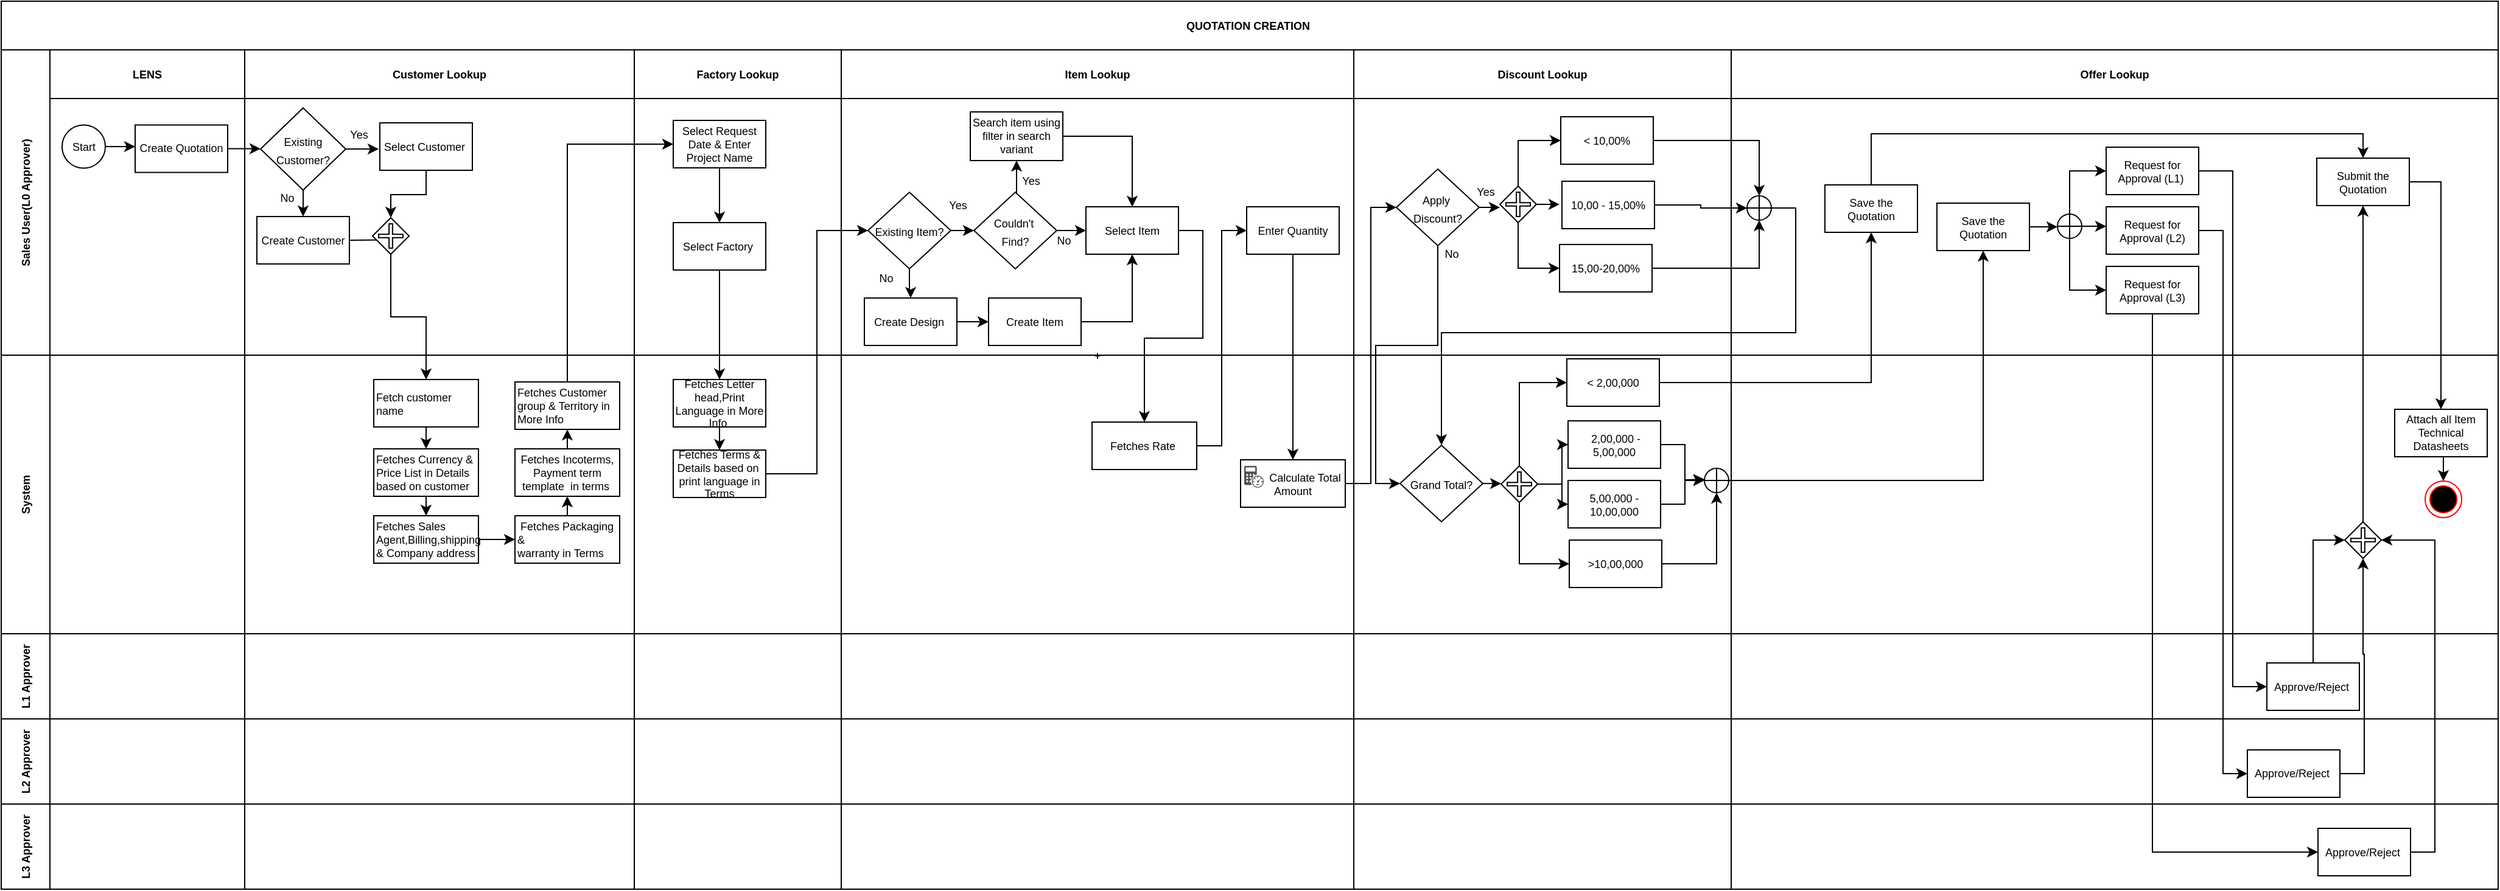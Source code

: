 <mxfile version="28.0.4">
  <diagram name="Page-1" id="TXxOkmzMB-AsiZWHqzil">
    <mxGraphModel dx="981" dy="489" grid="1" gridSize="10" guides="1" tooltips="1" connect="1" arrows="1" fold="1" page="1" pageScale="1" pageWidth="1400" pageHeight="850" math="0" shadow="0">
      <root>
        <mxCell id="0" />
        <mxCell id="1" parent="0" />
        <mxCell id="I9-Bo0b2mwKEJArJB-ll-1" value="QUOTATION CREATION " style="shape=table;childLayout=tableLayout;startSize=40;collapsible=0;recursiveResize=0;expand=0;fontSize=9;fontStyle=1" parent="1" vertex="1">
          <mxGeometry x="119" y="2" width="2051.0" height="730.0" as="geometry" />
        </mxCell>
        <mxCell id="I9-Bo0b2mwKEJArJB-ll-2" value="Sales User(L0 Approver)" style="shape=tableRow;horizontal=0;swimlaneHead=0;swimlaneBody=0;top=0;left=0;strokeColor=inherit;bottom=0;right=0;dropTarget=0;fontStyle=1;fillColor=none;points=[[0,0.5],[1,0.5]];portConstraint=eastwest;startSize=40;collapsible=0;recursiveResize=0;expand=0;fontSize=9;" parent="I9-Bo0b2mwKEJArJB-ll-1" vertex="1">
          <mxGeometry y="40" width="2051.0" height="251" as="geometry" />
        </mxCell>
        <mxCell id="I9-Bo0b2mwKEJArJB-ll-3" value="LENS" style="swimlane;swimlaneHead=0;swimlaneBody=0;fontStyle=1;strokeColor=inherit;connectable=0;fillColor=none;startSize=40;collapsible=0;recursiveResize=0;expand=0;fontSize=9;" parent="I9-Bo0b2mwKEJArJB-ll-2" vertex="1">
          <mxGeometry x="40" width="160" height="251" as="geometry">
            <mxRectangle width="160" height="251" as="alternateBounds" />
          </mxGeometry>
        </mxCell>
        <mxCell id="I9-Bo0b2mwKEJArJB-ll-82" style="edgeStyle=orthogonalEdgeStyle;rounded=0;orthogonalLoop=1;jettySize=auto;html=1;exitX=1;exitY=0.5;exitDx=0;exitDy=0;" parent="I9-Bo0b2mwKEJArJB-ll-3" source="I9-Bo0b2mwKEJArJB-ll-34" edge="1">
          <mxGeometry relative="1" as="geometry">
            <mxPoint x="70" y="79.5" as="targetPoint" />
          </mxGeometry>
        </mxCell>
        <mxCell id="I9-Bo0b2mwKEJArJB-ll-34" value="&lt;font&gt;Start&lt;/font&gt;" style="ellipse;whiteSpace=wrap;html=1;aspect=fixed;fontSize=9;" parent="I9-Bo0b2mwKEJArJB-ll-3" vertex="1">
          <mxGeometry x="10" y="61.75" width="35.5" height="35.5" as="geometry" />
        </mxCell>
        <mxCell id="I9-Bo0b2mwKEJArJB-ll-36" value="Create Quotation" style="rounded=0;whiteSpace=wrap;html=1;align=center;fontSize=9;" parent="I9-Bo0b2mwKEJArJB-ll-3" vertex="1">
          <mxGeometry x="70" y="61.75" width="76" height="39" as="geometry" />
        </mxCell>
        <mxCell id="I9-Bo0b2mwKEJArJB-ll-4" value="Customer Lookup" style="swimlane;swimlaneHead=0;swimlaneBody=0;fontStyle=1;strokeColor=inherit;connectable=0;fillColor=none;startSize=40;collapsible=0;recursiveResize=0;expand=0;fontSize=9;" parent="I9-Bo0b2mwKEJArJB-ll-2" vertex="1">
          <mxGeometry x="200" width="320" height="251" as="geometry">
            <mxRectangle width="320" height="251" as="alternateBounds" />
          </mxGeometry>
        </mxCell>
        <mxCell id="I9-Bo0b2mwKEJArJB-ll-195" style="edgeStyle=orthogonalEdgeStyle;rounded=0;orthogonalLoop=1;jettySize=auto;html=1;exitX=1;exitY=0.5;exitDx=0;exitDy=0;" parent="I9-Bo0b2mwKEJArJB-ll-4" source="I9-Bo0b2mwKEJArJB-ll-5" edge="1">
          <mxGeometry relative="1" as="geometry">
            <mxPoint x="130" y="156" as="targetPoint" />
          </mxGeometry>
        </mxCell>
        <mxCell id="I9-Bo0b2mwKEJArJB-ll-5" value="Create Customer" style="rounded=0;whiteSpace=wrap;html=1;align=center;fontSize=9;" parent="I9-Bo0b2mwKEJArJB-ll-4" vertex="1">
          <mxGeometry x="10" y="137" width="76" height="39" as="geometry" />
        </mxCell>
        <mxCell id="I9-Bo0b2mwKEJArJB-ll-9" value="Select Item" style="rounded=0;whiteSpace=wrap;html=1;align=center;fontSize=9;" parent="I9-Bo0b2mwKEJArJB-ll-4" vertex="1">
          <mxGeometry x="691" y="129" width="76" height="39" as="geometry" />
        </mxCell>
        <mxCell id="I9-Bo0b2mwKEJArJB-ll-91" value="Select Customer&amp;nbsp;" style="rounded=0;whiteSpace=wrap;html=1;align=center;fontSize=9;" parent="I9-Bo0b2mwKEJArJB-ll-4" vertex="1">
          <mxGeometry x="111" y="60" width="76" height="39" as="geometry" />
        </mxCell>
        <mxCell id="I9-Bo0b2mwKEJArJB-ll-111" style="edgeStyle=orthogonalEdgeStyle;rounded=0;orthogonalLoop=1;jettySize=auto;html=1;exitX=1;exitY=0.5;exitDx=0;exitDy=0;" parent="I9-Bo0b2mwKEJArJB-ll-4" source="I9-Bo0b2mwKEJArJB-ll-106" edge="1">
          <mxGeometry relative="1" as="geometry">
            <mxPoint x="110" y="81.167" as="targetPoint" />
          </mxGeometry>
        </mxCell>
        <mxCell id="I9-Bo0b2mwKEJArJB-ll-112" style="edgeStyle=orthogonalEdgeStyle;rounded=0;orthogonalLoop=1;jettySize=auto;html=1;exitX=0.5;exitY=1;exitDx=0;exitDy=0;entryX=0.5;entryY=0;entryDx=0;entryDy=0;" parent="I9-Bo0b2mwKEJArJB-ll-4" source="I9-Bo0b2mwKEJArJB-ll-106" target="I9-Bo0b2mwKEJArJB-ll-5" edge="1">
          <mxGeometry relative="1" as="geometry" />
        </mxCell>
        <mxCell id="I9-Bo0b2mwKEJArJB-ll-106" value="&lt;font style=&quot;font-size: 9px;&quot;&gt;Existing Customer?&lt;/font&gt;" style="rhombus;whiteSpace=wrap;html=1;" parent="I9-Bo0b2mwKEJArJB-ll-4" vertex="1">
          <mxGeometry x="13" y="47.75" width="70" height="67.5" as="geometry" />
        </mxCell>
        <mxCell id="I9-Bo0b2mwKEJArJB-ll-113" value="&lt;font style=&quot;font-size: 9px;&quot;&gt;No&lt;/font&gt;" style="text;html=1;align=center;verticalAlign=middle;whiteSpace=wrap;rounded=0;" parent="I9-Bo0b2mwKEJArJB-ll-4" vertex="1">
          <mxGeometry x="20" y="115.25" width="30" height="12.25" as="geometry" />
        </mxCell>
        <mxCell id="I9-Bo0b2mwKEJArJB-ll-114" value="&lt;font style=&quot;font-size: 9px;&quot;&gt;Yes&lt;/font&gt;" style="text;html=1;align=center;verticalAlign=middle;whiteSpace=wrap;rounded=0;" parent="I9-Bo0b2mwKEJArJB-ll-4" vertex="1">
          <mxGeometry x="79" y="63" width="30" height="12.25" as="geometry" />
        </mxCell>
        <mxCell id="I9-Bo0b2mwKEJArJB-ll-123" value="Factory Lookup" style="swimlane;swimlaneHead=0;swimlaneBody=0;fontStyle=1;strokeColor=inherit;connectable=0;fillColor=none;startSize=40;collapsible=0;recursiveResize=0;expand=0;fontSize=9;" parent="I9-Bo0b2mwKEJArJB-ll-2" vertex="1">
          <mxGeometry x="520" width="170" height="251" as="geometry">
            <mxRectangle width="170" height="251" as="alternateBounds" />
          </mxGeometry>
        </mxCell>
        <mxCell id="I9-Bo0b2mwKEJArJB-ll-127" value="Select Factory&amp;nbsp;" style="rounded=0;whiteSpace=wrap;html=1;align=center;fontSize=9;" parent="I9-Bo0b2mwKEJArJB-ll-123" vertex="1">
          <mxGeometry x="32" y="142" width="76" height="39" as="geometry" />
        </mxCell>
        <mxCell id="s_FGLYSxigoL_fkBsZqZ-3" style="edgeStyle=orthogonalEdgeStyle;rounded=0;orthogonalLoop=1;jettySize=auto;html=1;exitX=0.5;exitY=1;exitDx=0;exitDy=0;entryX=0.5;entryY=0;entryDx=0;entryDy=0;" parent="I9-Bo0b2mwKEJArJB-ll-123" source="s_FGLYSxigoL_fkBsZqZ-1" target="I9-Bo0b2mwKEJArJB-ll-127" edge="1">
          <mxGeometry relative="1" as="geometry" />
        </mxCell>
        <mxCell id="s_FGLYSxigoL_fkBsZqZ-1" value="Select Request Date &amp;amp; Enter Project Name" style="rounded=0;whiteSpace=wrap;html=1;align=center;fontSize=9;" parent="I9-Bo0b2mwKEJArJB-ll-123" vertex="1">
          <mxGeometry x="32" y="58" width="76" height="39" as="geometry" />
        </mxCell>
        <mxCell id="I9-Bo0b2mwKEJArJB-ll-10" value="Item Lookup" style="swimlane;swimlaneHead=0;swimlaneBody=0;fontStyle=1;strokeColor=inherit;connectable=0;fillColor=none;startSize=40;collapsible=0;recursiveResize=0;expand=0;fontSize=9;" parent="I9-Bo0b2mwKEJArJB-ll-2" vertex="1">
          <mxGeometry x="690" width="421" height="251" as="geometry">
            <mxRectangle width="421" height="251" as="alternateBounds" />
          </mxGeometry>
        </mxCell>
        <mxCell id="I9-Bo0b2mwKEJArJB-ll-138" value="Search item using filter in search variant" style="rounded=0;whiteSpace=wrap;html=1;align=center;fontSize=9;" parent="I9-Bo0b2mwKEJArJB-ll-10" vertex="1">
          <mxGeometry x="106" y="51" width="76" height="40" as="geometry" />
        </mxCell>
        <mxCell id="I9-Bo0b2mwKEJArJB-ll-153" style="edgeStyle=orthogonalEdgeStyle;rounded=0;orthogonalLoop=1;jettySize=auto;html=1;exitX=1;exitY=0.5;exitDx=0;exitDy=0;entryX=0;entryY=0.5;entryDx=0;entryDy=0;" parent="I9-Bo0b2mwKEJArJB-ll-10" source="I9-Bo0b2mwKEJArJB-ll-139" target="I9-Bo0b2mwKEJArJB-ll-152" edge="1">
          <mxGeometry relative="1" as="geometry" />
        </mxCell>
        <mxCell id="I9-Bo0b2mwKEJArJB-ll-139" value="Create Design&amp;nbsp;" style="rounded=0;whiteSpace=wrap;html=1;align=center;fontSize=9;" parent="I9-Bo0b2mwKEJArJB-ll-10" vertex="1">
          <mxGeometry x="19" y="204" width="76" height="39" as="geometry" />
        </mxCell>
        <mxCell id="I9-Bo0b2mwKEJArJB-ll-160" style="edgeStyle=orthogonalEdgeStyle;rounded=0;orthogonalLoop=1;jettySize=auto;html=1;exitX=0.5;exitY=1;exitDx=0;exitDy=0;" parent="I9-Bo0b2mwKEJArJB-ll-10" source="I9-Bo0b2mwKEJArJB-ll-135" target="I9-Bo0b2mwKEJArJB-ll-139" edge="1">
          <mxGeometry relative="1" as="geometry" />
        </mxCell>
        <mxCell id="I9-Bo0b2mwKEJArJB-ll-162" style="edgeStyle=orthogonalEdgeStyle;rounded=0;orthogonalLoop=1;jettySize=auto;html=1;exitX=1;exitY=0.5;exitDx=0;exitDy=0;entryX=0;entryY=0.5;entryDx=0;entryDy=0;" parent="I9-Bo0b2mwKEJArJB-ll-10" source="I9-Bo0b2mwKEJArJB-ll-135" target="I9-Bo0b2mwKEJArJB-ll-161" edge="1">
          <mxGeometry relative="1" as="geometry" />
        </mxCell>
        <mxCell id="I9-Bo0b2mwKEJArJB-ll-135" value="&lt;font style=&quot;font-size: 9px;&quot;&gt;Existing Item?&lt;/font&gt;" style="rhombus;whiteSpace=wrap;html=1;" parent="I9-Bo0b2mwKEJArJB-ll-10" vertex="1">
          <mxGeometry x="22" y="117" width="68" height="63" as="geometry" />
        </mxCell>
        <mxCell id="I9-Bo0b2mwKEJArJB-ll-137" value="&lt;font style=&quot;font-size: 9px;&quot;&gt;Yes&lt;/font&gt;" style="text;html=1;align=center;verticalAlign=middle;whiteSpace=wrap;rounded=0;" parent="I9-Bo0b2mwKEJArJB-ll-10" vertex="1">
          <mxGeometry x="81" y="121" width="30" height="11.75" as="geometry" />
        </mxCell>
        <mxCell id="I9-Bo0b2mwKEJArJB-ll-136" value="&lt;font style=&quot;font-size: 9px;&quot;&gt;No&lt;/font&gt;" style="text;html=1;align=center;verticalAlign=middle;whiteSpace=wrap;rounded=0;" parent="I9-Bo0b2mwKEJArJB-ll-10" vertex="1">
          <mxGeometry x="22" y="180.5" width="30" height="12.25" as="geometry" />
        </mxCell>
        <mxCell id="I9-Bo0b2mwKEJArJB-ll-152" value="Create Item" style="rounded=0;whiteSpace=wrap;html=1;align=center;fontSize=9;" parent="I9-Bo0b2mwKEJArJB-ll-10" vertex="1">
          <mxGeometry x="121" y="204" width="76" height="39" as="geometry" />
        </mxCell>
        <mxCell id="I9-Bo0b2mwKEJArJB-ll-154" value="Enter Quantity" style="rounded=0;whiteSpace=wrap;html=1;align=center;fontSize=9;" parent="I9-Bo0b2mwKEJArJB-ll-10" vertex="1">
          <mxGeometry x="333" y="129" width="76" height="39" as="geometry" />
        </mxCell>
        <mxCell id="I9-Bo0b2mwKEJArJB-ll-164" style="edgeStyle=orthogonalEdgeStyle;rounded=0;orthogonalLoop=1;jettySize=auto;html=1;exitX=0.5;exitY=0;exitDx=0;exitDy=0;entryX=0.5;entryY=1;entryDx=0;entryDy=0;" parent="I9-Bo0b2mwKEJArJB-ll-10" source="I9-Bo0b2mwKEJArJB-ll-161" target="I9-Bo0b2mwKEJArJB-ll-138" edge="1">
          <mxGeometry relative="1" as="geometry" />
        </mxCell>
        <mxCell id="I9-Bo0b2mwKEJArJB-ll-166" style="edgeStyle=orthogonalEdgeStyle;rounded=0;orthogonalLoop=1;jettySize=auto;html=1;exitX=1;exitY=0.5;exitDx=0;exitDy=0;" parent="I9-Bo0b2mwKEJArJB-ll-10" source="I9-Bo0b2mwKEJArJB-ll-161" edge="1">
          <mxGeometry relative="1" as="geometry">
            <mxPoint x="201" y="148.833" as="targetPoint" />
          </mxGeometry>
        </mxCell>
        <mxCell id="I9-Bo0b2mwKEJArJB-ll-161" value="&lt;div&gt;&lt;font style=&quot;font-size: 9px;&quot;&gt;Couldn&#39;t&amp;nbsp;&lt;/font&gt;&lt;/div&gt;&lt;div&gt;&lt;font style=&quot;font-size: 9px;&quot;&gt;Find?&lt;/font&gt;&lt;/div&gt;" style="rhombus;whiteSpace=wrap;html=1;" parent="I9-Bo0b2mwKEJArJB-ll-10" vertex="1">
          <mxGeometry x="109" y="117" width="68" height="63" as="geometry" />
        </mxCell>
        <mxCell id="I9-Bo0b2mwKEJArJB-ll-165" value="&lt;font style=&quot;font-size: 9px;&quot;&gt;Yes&lt;/font&gt;" style="text;html=1;align=center;verticalAlign=middle;whiteSpace=wrap;rounded=0;" parent="I9-Bo0b2mwKEJArJB-ll-10" vertex="1">
          <mxGeometry x="141" y="101" width="30" height="11.75" as="geometry" />
        </mxCell>
        <mxCell id="I9-Bo0b2mwKEJArJB-ll-167" value="&lt;font style=&quot;font-size: 9px;&quot;&gt;No&lt;/font&gt;" style="text;html=1;align=center;verticalAlign=middle;whiteSpace=wrap;rounded=0;" parent="I9-Bo0b2mwKEJArJB-ll-10" vertex="1">
          <mxGeometry x="168" y="150" width="30" height="12.25" as="geometry" />
        </mxCell>
        <mxCell id="I9-Bo0b2mwKEJArJB-ll-11" value="Discount Lookup" style="swimlane;swimlaneHead=0;swimlaneBody=0;fontStyle=1;strokeColor=inherit;connectable=0;fillColor=none;startSize=40;collapsible=0;recursiveResize=0;expand=0;fontSize=9;" parent="I9-Bo0b2mwKEJArJB-ll-2" vertex="1">
          <mxGeometry x="1111" width="310" height="251" as="geometry">
            <mxRectangle width="310" height="251" as="alternateBounds" />
          </mxGeometry>
        </mxCell>
        <mxCell id="0062zbEWB8ZTDNwPYumu-15" style="edgeStyle=orthogonalEdgeStyle;rounded=0;orthogonalLoop=1;jettySize=auto;html=1;exitX=1;exitY=0.5;exitDx=0;exitDy=0;" parent="I9-Bo0b2mwKEJArJB-ll-11" edge="1">
          <mxGeometry relative="1" as="geometry">
            <mxPoint x="120" y="129.706" as="targetPoint" />
            <mxPoint x="103" y="129.5" as="sourcePoint" />
          </mxGeometry>
        </mxCell>
        <mxCell id="0062zbEWB8ZTDNwPYumu-1" value="&lt;div&gt;&lt;font style=&quot;font-size: 9px;&quot;&gt;Apply&amp;nbsp;&lt;/font&gt;&lt;/div&gt;&lt;div&gt;&lt;font style=&quot;font-size: 9px;&quot;&gt;Discount?&lt;/font&gt;&lt;/div&gt;" style="rhombus;whiteSpace=wrap;html=1;" parent="I9-Bo0b2mwKEJArJB-ll-11" vertex="1">
          <mxGeometry x="35" y="98" width="68" height="63" as="geometry" />
        </mxCell>
        <mxCell id="s_FGLYSxigoL_fkBsZqZ-8" value="&lt;font style=&quot;font-size: 9px;&quot;&gt;No&lt;/font&gt;" style="text;html=1;align=center;verticalAlign=middle;resizable=0;points=[];autosize=1;strokeColor=none;fillColor=none;" parent="I9-Bo0b2mwKEJArJB-ll-11" vertex="1">
          <mxGeometry x="60" y="152" width="40" height="30" as="geometry" />
        </mxCell>
        <mxCell id="I9-Bo0b2mwKEJArJB-ll-12" value="Offer Lookup" style="swimlane;swimlaneHead=0;swimlaneBody=0;fontStyle=1;strokeColor=inherit;connectable=0;fillColor=none;startSize=40;collapsible=0;recursiveResize=0;expand=0;fontSize=9;" parent="I9-Bo0b2mwKEJArJB-ll-2" vertex="1">
          <mxGeometry x="1421" width="630" height="251" as="geometry">
            <mxRectangle width="630" height="251" as="alternateBounds" />
          </mxGeometry>
        </mxCell>
        <mxCell id="I9-Bo0b2mwKEJArJB-ll-53" value="Submit the Quotation" style="rounded=0;whiteSpace=wrap;html=1;align=center;fontSize=9;" parent="I9-Bo0b2mwKEJArJB-ll-12" vertex="1">
          <mxGeometry x="481" y="89" width="76" height="39" as="geometry" />
        </mxCell>
        <mxCell id="96Y8R74PH3aCacMJTz5c-153" value="Request for Approval (L1)&amp;nbsp;" style="rounded=0;whiteSpace=wrap;html=1;align=center;fontSize=9;" parent="I9-Bo0b2mwKEJArJB-ll-12" vertex="1">
          <mxGeometry x="308" y="80" width="76" height="39" as="geometry" />
        </mxCell>
        <mxCell id="96Y8R74PH3aCacMJTz5c-198" value="Request for Approval (L3)" style="rounded=0;whiteSpace=wrap;html=1;align=center;fontSize=9;" parent="I9-Bo0b2mwKEJArJB-ll-12" vertex="1">
          <mxGeometry x="308" y="178" width="76" height="39" as="geometry" />
        </mxCell>
        <mxCell id="96Y8R74PH3aCacMJTz5c-197" value="Request for Approval (L2)" style="rounded=0;whiteSpace=wrap;html=1;align=center;fontSize=9;" parent="I9-Bo0b2mwKEJArJB-ll-12" vertex="1">
          <mxGeometry x="308" y="129" width="76" height="39" as="geometry" />
        </mxCell>
        <mxCell id="s_FGLYSxigoL_fkBsZqZ-14" style="edgeStyle=orthogonalEdgeStyle;rounded=0;orthogonalLoop=1;jettySize=auto;html=1;exitX=1;exitY=0.5;exitDx=0;exitDy=0;entryX=0;entryY=0.5;entryDx=0;entryDy=0;" parent="I9-Bo0b2mwKEJArJB-ll-12" source="I9-Bo0b2mwKEJArJB-ll-51" target="0062zbEWB8ZTDNwPYumu-18" edge="1">
          <mxGeometry relative="1" as="geometry" />
        </mxCell>
        <mxCell id="I9-Bo0b2mwKEJArJB-ll-51" value="Save the Quotation" style="rounded=0;whiteSpace=wrap;html=1;align=center;fontSize=9;" parent="I9-Bo0b2mwKEJArJB-ll-12" vertex="1">
          <mxGeometry x="169" y="126" width="76" height="39" as="geometry" />
        </mxCell>
        <mxCell id="0062zbEWB8ZTDNwPYumu-42" style="edgeStyle=orthogonalEdgeStyle;rounded=0;orthogonalLoop=1;jettySize=auto;html=1;exitX=0.5;exitY=0;exitDx=0;exitDy=0;entryX=0;entryY=0.5;entryDx=0;entryDy=0;" parent="I9-Bo0b2mwKEJArJB-ll-12" source="0062zbEWB8ZTDNwPYumu-18" target="96Y8R74PH3aCacMJTz5c-153" edge="1">
          <mxGeometry relative="1" as="geometry" />
        </mxCell>
        <mxCell id="0062zbEWB8ZTDNwPYumu-43" style="edgeStyle=orthogonalEdgeStyle;rounded=0;orthogonalLoop=1;jettySize=auto;html=1;exitX=1;exitY=0.5;exitDx=0;exitDy=0;" parent="I9-Bo0b2mwKEJArJB-ll-12" source="0062zbEWB8ZTDNwPYumu-18" edge="1">
          <mxGeometry relative="1" as="geometry">
            <mxPoint x="308" y="145.333" as="targetPoint" />
          </mxGeometry>
        </mxCell>
        <mxCell id="0062zbEWB8ZTDNwPYumu-45" style="edgeStyle=orthogonalEdgeStyle;rounded=0;orthogonalLoop=1;jettySize=auto;html=1;exitX=0.5;exitY=1;exitDx=0;exitDy=0;entryX=0;entryY=0.5;entryDx=0;entryDy=0;" parent="I9-Bo0b2mwKEJArJB-ll-12" source="0062zbEWB8ZTDNwPYumu-18" target="96Y8R74PH3aCacMJTz5c-198" edge="1">
          <mxGeometry relative="1" as="geometry" />
        </mxCell>
        <mxCell id="0062zbEWB8ZTDNwPYumu-18" value="" style="shape=orEllipse;perimeter=ellipsePerimeter;whiteSpace=wrap;html=1;backgroundOutline=1;" parent="I9-Bo0b2mwKEJArJB-ll-12" vertex="1">
          <mxGeometry x="268" y="135" width="20" height="20" as="geometry" />
        </mxCell>
        <mxCell id="0062zbEWB8ZTDNwPYumu-46" value="" style="shape=orEllipse;perimeter=ellipsePerimeter;whiteSpace=wrap;html=1;backgroundOutline=1;" parent="I9-Bo0b2mwKEJArJB-ll-12" vertex="1">
          <mxGeometry x="13" y="120" width="20" height="20" as="geometry" />
        </mxCell>
        <mxCell id="19Ws-yTmKAZkZg6zUYvY-25" style="edgeStyle=orthogonalEdgeStyle;rounded=0;orthogonalLoop=1;jettySize=auto;html=1;exitX=0.5;exitY=0;exitDx=0;exitDy=0;entryX=0.5;entryY=0;entryDx=0;entryDy=0;" parent="I9-Bo0b2mwKEJArJB-ll-12" source="19Ws-yTmKAZkZg6zUYvY-23" target="I9-Bo0b2mwKEJArJB-ll-53" edge="1">
          <mxGeometry relative="1" as="geometry" />
        </mxCell>
        <mxCell id="19Ws-yTmKAZkZg6zUYvY-23" value="Save the Quotation" style="rounded=0;whiteSpace=wrap;html=1;align=center;fontSize=9;" parent="I9-Bo0b2mwKEJArJB-ll-12" vertex="1">
          <mxGeometry x="77" y="111" width="76" height="39" as="geometry" />
        </mxCell>
        <mxCell id="I9-Bo0b2mwKEJArJB-ll-107" style="edgeStyle=orthogonalEdgeStyle;rounded=0;orthogonalLoop=1;jettySize=auto;html=1;exitX=1;exitY=0.5;exitDx=0;exitDy=0;entryX=0;entryY=0.5;entryDx=0;entryDy=0;" parent="I9-Bo0b2mwKEJArJB-ll-2" source="I9-Bo0b2mwKEJArJB-ll-36" target="I9-Bo0b2mwKEJArJB-ll-106" edge="1">
          <mxGeometry relative="1" as="geometry" />
        </mxCell>
        <mxCell id="I9-Bo0b2mwKEJArJB-ll-168" style="edgeStyle=orthogonalEdgeStyle;rounded=0;orthogonalLoop=1;jettySize=auto;html=1;exitX=1;exitY=0.5;exitDx=0;exitDy=0;entryX=0.5;entryY=0;entryDx=0;entryDy=0;" parent="I9-Bo0b2mwKEJArJB-ll-2" source="I9-Bo0b2mwKEJArJB-ll-138" target="I9-Bo0b2mwKEJArJB-ll-9" edge="1">
          <mxGeometry relative="1" as="geometry" />
        </mxCell>
        <mxCell id="I9-Bo0b2mwKEJArJB-ll-169" style="edgeStyle=orthogonalEdgeStyle;rounded=0;orthogonalLoop=1;jettySize=auto;html=1;exitX=1;exitY=0.5;exitDx=0;exitDy=0;entryX=0.5;entryY=1;entryDx=0;entryDy=0;" parent="I9-Bo0b2mwKEJArJB-ll-2" source="I9-Bo0b2mwKEJArJB-ll-152" target="I9-Bo0b2mwKEJArJB-ll-9" edge="1">
          <mxGeometry relative="1" as="geometry" />
        </mxCell>
        <mxCell id="I9-Bo0b2mwKEJArJB-ll-13" value="System" style="shape=tableRow;horizontal=0;swimlaneHead=0;swimlaneBody=0;top=0;left=0;strokeColor=inherit;bottom=0;right=0;dropTarget=0;fontStyle=1;fillColor=none;points=[[0,0.5],[1,0.5]];portConstraint=eastwest;startSize=40;collapsible=0;recursiveResize=0;expand=0;fontSize=9;" parent="I9-Bo0b2mwKEJArJB-ll-1" vertex="1">
          <mxGeometry y="291" width="2051.0" height="229" as="geometry" />
        </mxCell>
        <mxCell id="I9-Bo0b2mwKEJArJB-ll-14" value="" style="swimlane;swimlaneHead=0;swimlaneBody=0;fontStyle=1;connectable=0;strokeColor=inherit;fillColor=none;startSize=0;collapsible=0;recursiveResize=0;expand=0;fontSize=9;" parent="I9-Bo0b2mwKEJArJB-ll-13" vertex="1">
          <mxGeometry x="40" width="160" height="229" as="geometry">
            <mxRectangle width="160" height="229" as="alternateBounds" />
          </mxGeometry>
        </mxCell>
        <mxCell id="I9-Bo0b2mwKEJArJB-ll-15" value="" style="swimlane;swimlaneHead=0;swimlaneBody=0;fontStyle=1;connectable=0;strokeColor=inherit;fillColor=none;startSize=0;collapsible=0;recursiveResize=0;expand=0;fontSize=9;" parent="I9-Bo0b2mwKEJArJB-ll-13" vertex="1">
          <mxGeometry x="200" width="320" height="229" as="geometry">
            <mxRectangle width="320" height="229" as="alternateBounds" />
          </mxGeometry>
        </mxCell>
        <mxCell id="I9-Bo0b2mwKEJArJB-ll-16" value="&amp;nbsp; &amp;nbsp; &amp;nbsp; &amp;nbsp; Calculate Total Amount" style="rounded=0;whiteSpace=wrap;html=1;align=center;fontSize=9;" parent="I9-Bo0b2mwKEJArJB-ll-15" vertex="1">
          <mxGeometry x="818" y="86" width="86" height="39" as="geometry" />
        </mxCell>
        <mxCell id="I9-Bo0b2mwKEJArJB-ll-17" value="" style="sketch=0;pointerEvents=1;shadow=0;dashed=0;html=1;strokeColor=none;fillColor=#505050;labelPosition=center;verticalLabelPosition=bottom;verticalAlign=top;outlineConnect=0;align=center;shape=mxgraph.office.concepts.bandwidth_calculator;fontSize=9;" parent="I9-Bo0b2mwKEJArJB-ll-15" vertex="1">
          <mxGeometry x="821" y="91" width="16" height="18" as="geometry" />
        </mxCell>
        <mxCell id="I9-Bo0b2mwKEJArJB-ll-101" style="edgeStyle=orthogonalEdgeStyle;rounded=0;orthogonalLoop=1;jettySize=auto;html=1;exitX=0.5;exitY=1;exitDx=0;exitDy=0;entryX=0.5;entryY=0;entryDx=0;entryDy=0;" parent="I9-Bo0b2mwKEJArJB-ll-15" source="I9-Bo0b2mwKEJArJB-ll-41" target="I9-Bo0b2mwKEJArJB-ll-43" edge="1">
          <mxGeometry relative="1" as="geometry" />
        </mxCell>
        <mxCell id="I9-Bo0b2mwKEJArJB-ll-41" value="Fetch customer name" style="rounded=0;whiteSpace=wrap;html=1;align=left;fontSize=9;" parent="I9-Bo0b2mwKEJArJB-ll-15" vertex="1">
          <mxGeometry x="106" y="20" width="86" height="39" as="geometry" />
        </mxCell>
        <mxCell id="I9-Bo0b2mwKEJArJB-ll-102" style="edgeStyle=orthogonalEdgeStyle;rounded=0;orthogonalLoop=1;jettySize=auto;html=1;exitX=0.5;exitY=1;exitDx=0;exitDy=0;entryX=0.5;entryY=0;entryDx=0;entryDy=0;" parent="I9-Bo0b2mwKEJArJB-ll-15" source="I9-Bo0b2mwKEJArJB-ll-43" target="I9-Bo0b2mwKEJArJB-ll-19" edge="1">
          <mxGeometry relative="1" as="geometry" />
        </mxCell>
        <mxCell id="I9-Bo0b2mwKEJArJB-ll-43" value="&lt;div align=&quot;left&quot;&gt;Fetches Currency &amp;amp; Price List in Details based on customer&lt;/div&gt;" style="rounded=0;whiteSpace=wrap;html=1;align=left;fontSize=9;" parent="I9-Bo0b2mwKEJArJB-ll-15" vertex="1">
          <mxGeometry x="106" y="77" width="86" height="39" as="geometry" />
        </mxCell>
        <mxCell id="I9-Bo0b2mwKEJArJB-ll-103" style="edgeStyle=orthogonalEdgeStyle;rounded=0;orthogonalLoop=1;jettySize=auto;html=1;exitX=1;exitY=0.5;exitDx=0;exitDy=0;entryX=0;entryY=0.5;entryDx=0;entryDy=0;" parent="I9-Bo0b2mwKEJArJB-ll-15" source="I9-Bo0b2mwKEJArJB-ll-19" target="I9-Bo0b2mwKEJArJB-ll-90" edge="1">
          <mxGeometry relative="1" as="geometry" />
        </mxCell>
        <mxCell id="I9-Bo0b2mwKEJArJB-ll-19" value="&lt;div align=&quot;left&quot;&gt;Fetches Sales Agent,Billing,shipping &amp;amp; Company address&lt;/div&gt;" style="rounded=0;whiteSpace=wrap;html=1;align=left;fontSize=9;" parent="I9-Bo0b2mwKEJArJB-ll-15" vertex="1">
          <mxGeometry x="106" y="132" width="86" height="39" as="geometry" />
        </mxCell>
        <mxCell id="I9-Bo0b2mwKEJArJB-ll-105" style="edgeStyle=orthogonalEdgeStyle;rounded=0;orthogonalLoop=1;jettySize=auto;html=1;exitX=0.5;exitY=0;exitDx=0;exitDy=0;entryX=0.5;entryY=1;entryDx=0;entryDy=0;" parent="I9-Bo0b2mwKEJArJB-ll-15" source="I9-Bo0b2mwKEJArJB-ll-23" target="I9-Bo0b2mwKEJArJB-ll-89" edge="1">
          <mxGeometry relative="1" as="geometry" />
        </mxCell>
        <mxCell id="I9-Bo0b2mwKEJArJB-ll-23" value="&lt;div&gt;Fetches Incoterms,&lt;/div&gt;&lt;div&gt;Payment term template&amp;nbsp; in terms&amp;nbsp;&lt;/div&gt;" style="rounded=0;whiteSpace=wrap;html=1;align=center;fontSize=9;" parent="I9-Bo0b2mwKEJArJB-ll-15" vertex="1">
          <mxGeometry x="222" y="77" width="86" height="39" as="geometry" />
        </mxCell>
        <mxCell id="I9-Bo0b2mwKEJArJB-ll-89" value="&lt;div align=&quot;left&quot;&gt;Fetches Customer group &amp;amp; Territory in More Info&lt;/div&gt;" style="rounded=0;whiteSpace=wrap;html=1;align=left;fontSize=9;" parent="I9-Bo0b2mwKEJArJB-ll-15" vertex="1">
          <mxGeometry x="222" y="22" width="86" height="39" as="geometry" />
        </mxCell>
        <mxCell id="I9-Bo0b2mwKEJArJB-ll-104" style="edgeStyle=orthogonalEdgeStyle;rounded=0;orthogonalLoop=1;jettySize=auto;html=1;exitX=0.5;exitY=0;exitDx=0;exitDy=0;entryX=0.5;entryY=1;entryDx=0;entryDy=0;" parent="I9-Bo0b2mwKEJArJB-ll-15" source="I9-Bo0b2mwKEJArJB-ll-90" target="I9-Bo0b2mwKEJArJB-ll-23" edge="1">
          <mxGeometry relative="1" as="geometry" />
        </mxCell>
        <mxCell id="I9-Bo0b2mwKEJArJB-ll-90" value="&lt;div align=&quot;left&quot;&gt;&lt;div align=&quot;left&quot;&gt;&amp;nbsp;Fetches Packaging &amp;amp;&lt;/div&gt;&lt;div align=&quot;left&quot;&gt;warranty in Terms&lt;/div&gt;&lt;/div&gt;" style="rounded=0;whiteSpace=wrap;html=1;align=left;fontSize=9;" parent="I9-Bo0b2mwKEJArJB-ll-15" vertex="1">
          <mxGeometry x="222" y="132" width="86" height="39" as="geometry" />
        </mxCell>
        <mxCell id="I9-Bo0b2mwKEJArJB-ll-124" style="swimlane;swimlaneHead=0;swimlaneBody=0;fontStyle=1;connectable=0;strokeColor=inherit;fillColor=none;startSize=0;collapsible=0;recursiveResize=0;expand=0;fontSize=9;" parent="I9-Bo0b2mwKEJArJB-ll-13" vertex="1">
          <mxGeometry x="520" width="170" height="229" as="geometry">
            <mxRectangle width="170" height="229" as="alternateBounds" />
          </mxGeometry>
        </mxCell>
        <mxCell id="I9-Bo0b2mwKEJArJB-ll-132" style="edgeStyle=orthogonalEdgeStyle;rounded=0;orthogonalLoop=1;jettySize=auto;html=1;exitX=0.5;exitY=1;exitDx=0;exitDy=0;entryX=0.5;entryY=0;entryDx=0;entryDy=0;" parent="I9-Bo0b2mwKEJArJB-ll-124" source="I9-Bo0b2mwKEJArJB-ll-129" target="I9-Bo0b2mwKEJArJB-ll-131" edge="1">
          <mxGeometry relative="1" as="geometry" />
        </mxCell>
        <mxCell id="I9-Bo0b2mwKEJArJB-ll-129" value="Fetches Letter head,Print Language in More Info&amp;nbsp;" style="rounded=0;whiteSpace=wrap;html=1;align=center;fontSize=9;" parent="I9-Bo0b2mwKEJArJB-ll-124" vertex="1">
          <mxGeometry x="32" y="20" width="76" height="39" as="geometry" />
        </mxCell>
        <mxCell id="I9-Bo0b2mwKEJArJB-ll-131" value="Fetches Terms &amp;amp; Details based on&amp;nbsp; print language in Terms" style="rounded=0;whiteSpace=wrap;html=1;align=center;fontSize=9;" parent="I9-Bo0b2mwKEJArJB-ll-124" vertex="1">
          <mxGeometry x="32" y="78" width="76" height="39" as="geometry" />
        </mxCell>
        <mxCell id="I9-Bo0b2mwKEJArJB-ll-18" value="+" style="swimlane;swimlaneHead=0;swimlaneBody=0;fontStyle=1;connectable=0;strokeColor=inherit;fillColor=none;startSize=0;collapsible=0;recursiveResize=0;expand=0;fontSize=9;" parent="I9-Bo0b2mwKEJArJB-ll-13" vertex="1">
          <mxGeometry x="690" width="421" height="229" as="geometry">
            <mxRectangle width="421" height="229" as="alternateBounds" />
          </mxGeometry>
        </mxCell>
        <mxCell id="I9-Bo0b2mwKEJArJB-ll-185" value="Fetches Rate&amp;nbsp;" style="rounded=0;whiteSpace=wrap;html=1;align=center;fontSize=9;" parent="I9-Bo0b2mwKEJArJB-ll-18" vertex="1">
          <mxGeometry x="206" y="55" width="86" height="39" as="geometry" />
        </mxCell>
        <mxCell id="I9-Bo0b2mwKEJArJB-ll-20" value="" style="swimlane;swimlaneHead=0;swimlaneBody=0;fontStyle=1;connectable=0;strokeColor=inherit;fillColor=none;startSize=0;collapsible=0;recursiveResize=0;expand=0;fontSize=9;" parent="I9-Bo0b2mwKEJArJB-ll-13" vertex="1">
          <mxGeometry x="1111" width="310" height="229" as="geometry">
            <mxRectangle width="310" height="229" as="alternateBounds" />
          </mxGeometry>
        </mxCell>
        <mxCell id="I9-Bo0b2mwKEJArJB-ll-25" value="" style="swimlane;swimlaneHead=0;swimlaneBody=0;fontStyle=1;connectable=0;strokeColor=inherit;fillColor=none;startSize=0;collapsible=0;recursiveResize=0;expand=0;fontSize=9;" parent="I9-Bo0b2mwKEJArJB-ll-13" vertex="1">
          <mxGeometry x="1421" width="630" height="229" as="geometry">
            <mxRectangle width="630" height="229" as="alternateBounds" />
          </mxGeometry>
        </mxCell>
        <mxCell id="s_FGLYSxigoL_fkBsZqZ-15" style="edgeStyle=orthogonalEdgeStyle;rounded=0;orthogonalLoop=1;jettySize=auto;html=1;exitX=0.5;exitY=1;exitDx=0;exitDy=0;entryX=0.5;entryY=0;entryDx=0;entryDy=0;" parent="I9-Bo0b2mwKEJArJB-ll-25" source="I9-Bo0b2mwKEJArJB-ll-61" target="I9-Bo0b2mwKEJArJB-ll-181" edge="1">
          <mxGeometry relative="1" as="geometry" />
        </mxCell>
        <mxCell id="I9-Bo0b2mwKEJArJB-ll-61" value="Attach all Item Technical Datasheets" style="rounded=0;whiteSpace=wrap;html=1;align=center;fontSize=9;" parent="I9-Bo0b2mwKEJArJB-ll-25" vertex="1">
          <mxGeometry x="545" y="44.5" width="76" height="39" as="geometry" />
        </mxCell>
        <mxCell id="I9-Bo0b2mwKEJArJB-ll-181" value="" style="ellipse;html=1;shape=endState;fillColor=#000000;strokeColor=#ff0000;fontSize=9;" parent="I9-Bo0b2mwKEJArJB-ll-25" vertex="1">
          <mxGeometry x="570" y="103.5" width="30" height="30" as="geometry" />
        </mxCell>
        <mxCell id="96Y8R74PH3aCacMJTz5c-1" value="L1 Approver" style="shape=tableRow;horizontal=0;swimlaneHead=0;swimlaneBody=0;top=0;left=0;strokeColor=inherit;bottom=0;right=0;dropTarget=0;fontStyle=1;fillColor=none;points=[[0,0.5],[1,0.5]];portConstraint=eastwest;startSize=40;collapsible=0;recursiveResize=0;expand=0;fontSize=9;" parent="I9-Bo0b2mwKEJArJB-ll-1" vertex="1">
          <mxGeometry y="520" width="2051.0" height="70" as="geometry" />
        </mxCell>
        <mxCell id="96Y8R74PH3aCacMJTz5c-2" style="swimlane;swimlaneHead=0;swimlaneBody=0;fontStyle=1;connectable=0;strokeColor=inherit;fillColor=none;startSize=0;collapsible=0;recursiveResize=0;expand=0;fontSize=9;" parent="96Y8R74PH3aCacMJTz5c-1" vertex="1">
          <mxGeometry x="40" width="160" height="70" as="geometry">
            <mxRectangle width="160" height="70" as="alternateBounds" />
          </mxGeometry>
        </mxCell>
        <mxCell id="96Y8R74PH3aCacMJTz5c-3" style="swimlane;swimlaneHead=0;swimlaneBody=0;fontStyle=1;connectable=0;strokeColor=inherit;fillColor=none;startSize=0;collapsible=0;recursiveResize=0;expand=0;fontSize=9;" parent="96Y8R74PH3aCacMJTz5c-1" vertex="1">
          <mxGeometry x="200" width="320" height="70" as="geometry">
            <mxRectangle width="320" height="70" as="alternateBounds" />
          </mxGeometry>
        </mxCell>
        <mxCell id="96Y8R74PH3aCacMJTz5c-4" style="swimlane;swimlaneHead=0;swimlaneBody=0;fontStyle=1;connectable=0;strokeColor=inherit;fillColor=none;startSize=0;collapsible=0;recursiveResize=0;expand=0;fontSize=9;" parent="96Y8R74PH3aCacMJTz5c-1" vertex="1">
          <mxGeometry x="520" width="170" height="70" as="geometry">
            <mxRectangle width="170" height="70" as="alternateBounds" />
          </mxGeometry>
        </mxCell>
        <mxCell id="96Y8R74PH3aCacMJTz5c-5" style="swimlane;swimlaneHead=0;swimlaneBody=0;fontStyle=1;connectable=0;strokeColor=inherit;fillColor=none;startSize=0;collapsible=0;recursiveResize=0;expand=0;fontSize=9;" parent="96Y8R74PH3aCacMJTz5c-1" vertex="1">
          <mxGeometry x="690" width="421" height="70" as="geometry">
            <mxRectangle width="421" height="70" as="alternateBounds" />
          </mxGeometry>
        </mxCell>
        <mxCell id="96Y8R74PH3aCacMJTz5c-6" style="swimlane;swimlaneHead=0;swimlaneBody=0;fontStyle=1;connectable=0;strokeColor=inherit;fillColor=none;startSize=0;collapsible=0;recursiveResize=0;expand=0;fontSize=9;" parent="96Y8R74PH3aCacMJTz5c-1" vertex="1">
          <mxGeometry x="1111" width="310" height="70" as="geometry">
            <mxRectangle width="310" height="70" as="alternateBounds" />
          </mxGeometry>
        </mxCell>
        <mxCell id="96Y8R74PH3aCacMJTz5c-7" style="swimlane;swimlaneHead=0;swimlaneBody=0;fontStyle=1;connectable=0;strokeColor=inherit;fillColor=none;startSize=0;collapsible=0;recursiveResize=0;expand=0;fontSize=9;" parent="96Y8R74PH3aCacMJTz5c-1" vertex="1">
          <mxGeometry x="1421" width="630" height="70" as="geometry">
            <mxRectangle width="630" height="70" as="alternateBounds" />
          </mxGeometry>
        </mxCell>
        <mxCell id="96Y8R74PH3aCacMJTz5c-154" value="Approve/Reject&amp;nbsp;" style="rounded=0;whiteSpace=wrap;html=1;align=center;fontSize=9;" parent="96Y8R74PH3aCacMJTz5c-7" vertex="1">
          <mxGeometry x="440" y="24" width="76" height="39" as="geometry" />
        </mxCell>
        <mxCell id="96Y8R74PH3aCacMJTz5c-8" value="L2 Approver" style="shape=tableRow;horizontal=0;swimlaneHead=0;swimlaneBody=0;top=0;left=0;strokeColor=inherit;bottom=0;right=0;dropTarget=0;fontStyle=1;fillColor=none;points=[[0,0.5],[1,0.5]];portConstraint=eastwest;startSize=40;collapsible=0;recursiveResize=0;expand=0;fontSize=9;" parent="I9-Bo0b2mwKEJArJB-ll-1" vertex="1">
          <mxGeometry y="590" width="2051.0" height="70" as="geometry" />
        </mxCell>
        <mxCell id="96Y8R74PH3aCacMJTz5c-9" style="swimlane;swimlaneHead=0;swimlaneBody=0;fontStyle=1;connectable=0;strokeColor=inherit;fillColor=none;startSize=0;collapsible=0;recursiveResize=0;expand=0;fontSize=9;" parent="96Y8R74PH3aCacMJTz5c-8" vertex="1">
          <mxGeometry x="40" width="160" height="70" as="geometry">
            <mxRectangle width="160" height="70" as="alternateBounds" />
          </mxGeometry>
        </mxCell>
        <mxCell id="96Y8R74PH3aCacMJTz5c-10" style="swimlane;swimlaneHead=0;swimlaneBody=0;fontStyle=1;connectable=0;strokeColor=inherit;fillColor=none;startSize=0;collapsible=0;recursiveResize=0;expand=0;fontSize=9;" parent="96Y8R74PH3aCacMJTz5c-8" vertex="1">
          <mxGeometry x="200" width="320" height="70" as="geometry">
            <mxRectangle width="320" height="70" as="alternateBounds" />
          </mxGeometry>
        </mxCell>
        <mxCell id="96Y8R74PH3aCacMJTz5c-11" style="swimlane;swimlaneHead=0;swimlaneBody=0;fontStyle=1;connectable=0;strokeColor=inherit;fillColor=none;startSize=0;collapsible=0;recursiveResize=0;expand=0;fontSize=9;" parent="96Y8R74PH3aCacMJTz5c-8" vertex="1">
          <mxGeometry x="520" width="170" height="70" as="geometry">
            <mxRectangle width="170" height="70" as="alternateBounds" />
          </mxGeometry>
        </mxCell>
        <mxCell id="96Y8R74PH3aCacMJTz5c-12" style="swimlane;swimlaneHead=0;swimlaneBody=0;fontStyle=1;connectable=0;strokeColor=inherit;fillColor=none;startSize=0;collapsible=0;recursiveResize=0;expand=0;fontSize=9;" parent="96Y8R74PH3aCacMJTz5c-8" vertex="1">
          <mxGeometry x="690" width="421" height="70" as="geometry">
            <mxRectangle width="421" height="70" as="alternateBounds" />
          </mxGeometry>
        </mxCell>
        <mxCell id="96Y8R74PH3aCacMJTz5c-13" style="swimlane;swimlaneHead=0;swimlaneBody=0;fontStyle=1;connectable=0;strokeColor=inherit;fillColor=none;startSize=0;collapsible=0;recursiveResize=0;expand=0;fontSize=9;" parent="96Y8R74PH3aCacMJTz5c-8" vertex="1">
          <mxGeometry x="1111" width="310" height="70" as="geometry">
            <mxRectangle width="310" height="70" as="alternateBounds" />
          </mxGeometry>
        </mxCell>
        <mxCell id="96Y8R74PH3aCacMJTz5c-14" style="swimlane;swimlaneHead=0;swimlaneBody=0;fontStyle=1;connectable=0;strokeColor=inherit;fillColor=none;startSize=0;collapsible=0;recursiveResize=0;expand=0;fontSize=9;" parent="96Y8R74PH3aCacMJTz5c-8" vertex="1">
          <mxGeometry x="1421" width="630" height="70" as="geometry">
            <mxRectangle width="630" height="70" as="alternateBounds" />
          </mxGeometry>
        </mxCell>
        <mxCell id="96Y8R74PH3aCacMJTz5c-202" value="Approve/Reject&amp;nbsp;" style="rounded=0;whiteSpace=wrap;html=1;align=center;fontSize=9;" parent="96Y8R74PH3aCacMJTz5c-14" vertex="1">
          <mxGeometry x="424" y="25.5" width="76" height="39" as="geometry" />
        </mxCell>
        <mxCell id="96Y8R74PH3aCacMJTz5c-15" value="L3 Approver" style="shape=tableRow;horizontal=0;swimlaneHead=0;swimlaneBody=0;top=0;left=0;strokeColor=inherit;bottom=0;right=0;dropTarget=0;fontStyle=1;fillColor=none;points=[[0,0.5],[1,0.5]];portConstraint=eastwest;startSize=40;collapsible=0;recursiveResize=0;expand=0;fontSize=9;" parent="I9-Bo0b2mwKEJArJB-ll-1" vertex="1">
          <mxGeometry y="660" width="2051.0" height="70" as="geometry" />
        </mxCell>
        <mxCell id="96Y8R74PH3aCacMJTz5c-16" style="swimlane;swimlaneHead=0;swimlaneBody=0;fontStyle=1;connectable=0;strokeColor=inherit;fillColor=none;startSize=0;collapsible=0;recursiveResize=0;expand=0;fontSize=9;" parent="96Y8R74PH3aCacMJTz5c-15" vertex="1">
          <mxGeometry x="40" width="160" height="70" as="geometry">
            <mxRectangle width="160" height="70" as="alternateBounds" />
          </mxGeometry>
        </mxCell>
        <mxCell id="96Y8R74PH3aCacMJTz5c-17" style="swimlane;swimlaneHead=0;swimlaneBody=0;fontStyle=1;connectable=0;strokeColor=inherit;fillColor=none;startSize=0;collapsible=0;recursiveResize=0;expand=0;fontSize=9;" parent="96Y8R74PH3aCacMJTz5c-15" vertex="1">
          <mxGeometry x="200" width="320" height="70" as="geometry">
            <mxRectangle width="320" height="70" as="alternateBounds" />
          </mxGeometry>
        </mxCell>
        <mxCell id="96Y8R74PH3aCacMJTz5c-18" style="swimlane;swimlaneHead=0;swimlaneBody=0;fontStyle=1;connectable=0;strokeColor=inherit;fillColor=none;startSize=0;collapsible=0;recursiveResize=0;expand=0;fontSize=9;" parent="96Y8R74PH3aCacMJTz5c-15" vertex="1">
          <mxGeometry x="520" width="170" height="70" as="geometry">
            <mxRectangle width="170" height="70" as="alternateBounds" />
          </mxGeometry>
        </mxCell>
        <mxCell id="96Y8R74PH3aCacMJTz5c-19" style="swimlane;swimlaneHead=0;swimlaneBody=0;fontStyle=1;connectable=0;strokeColor=inherit;fillColor=none;startSize=0;collapsible=0;recursiveResize=0;expand=0;fontSize=9;" parent="96Y8R74PH3aCacMJTz5c-15" vertex="1">
          <mxGeometry x="690" width="421" height="70" as="geometry">
            <mxRectangle width="421" height="70" as="alternateBounds" />
          </mxGeometry>
        </mxCell>
        <mxCell id="96Y8R74PH3aCacMJTz5c-20" style="swimlane;swimlaneHead=0;swimlaneBody=0;fontStyle=1;connectable=0;strokeColor=inherit;fillColor=none;startSize=0;collapsible=0;recursiveResize=0;expand=0;fontSize=9;" parent="96Y8R74PH3aCacMJTz5c-15" vertex="1">
          <mxGeometry x="1111" width="310" height="70" as="geometry">
            <mxRectangle width="310" height="70" as="alternateBounds" />
          </mxGeometry>
        </mxCell>
        <mxCell id="96Y8R74PH3aCacMJTz5c-21" style="swimlane;swimlaneHead=0;swimlaneBody=0;fontStyle=1;connectable=0;strokeColor=inherit;fillColor=none;startSize=0;collapsible=0;recursiveResize=0;expand=0;fontSize=9;" parent="96Y8R74PH3aCacMJTz5c-15" vertex="1">
          <mxGeometry x="1421" width="630" height="70" as="geometry">
            <mxRectangle width="630" height="70" as="alternateBounds" />
          </mxGeometry>
        </mxCell>
        <mxCell id="96Y8R74PH3aCacMJTz5c-203" value="Approve/Reject&amp;nbsp;" style="rounded=0;whiteSpace=wrap;html=1;align=center;fontSize=9;" parent="96Y8R74PH3aCacMJTz5c-21" vertex="1">
          <mxGeometry x="482" y="20" width="76" height="39" as="geometry" />
        </mxCell>
        <mxCell id="I9-Bo0b2mwKEJArJB-ll-130" style="edgeStyle=orthogonalEdgeStyle;rounded=0;orthogonalLoop=1;jettySize=auto;html=1;exitX=0.5;exitY=1;exitDx=0;exitDy=0;entryX=0.5;entryY=0;entryDx=0;entryDy=0;" parent="I9-Bo0b2mwKEJArJB-ll-1" source="I9-Bo0b2mwKEJArJB-ll-127" target="I9-Bo0b2mwKEJArJB-ll-129" edge="1">
          <mxGeometry relative="1" as="geometry" />
        </mxCell>
        <mxCell id="I9-Bo0b2mwKEJArJB-ll-156" style="edgeStyle=orthogonalEdgeStyle;rounded=0;orthogonalLoop=1;jettySize=auto;html=1;exitX=0.5;exitY=1;exitDx=0;exitDy=0;entryX=0.5;entryY=0;entryDx=0;entryDy=0;" parent="I9-Bo0b2mwKEJArJB-ll-1" source="I9-Bo0b2mwKEJArJB-ll-154" target="I9-Bo0b2mwKEJArJB-ll-16" edge="1">
          <mxGeometry relative="1" as="geometry" />
        </mxCell>
        <mxCell id="I9-Bo0b2mwKEJArJB-ll-184" style="edgeStyle=orthogonalEdgeStyle;rounded=0;orthogonalLoop=1;jettySize=auto;html=1;exitX=1;exitY=0.5;exitDx=0;exitDy=0;entryX=0;entryY=0.5;entryDx=0;entryDy=0;" parent="I9-Bo0b2mwKEJArJB-ll-1" source="I9-Bo0b2mwKEJArJB-ll-131" target="I9-Bo0b2mwKEJArJB-ll-135" edge="1">
          <mxGeometry relative="1" as="geometry" />
        </mxCell>
        <mxCell id="I9-Bo0b2mwKEJArJB-ll-187" style="edgeStyle=orthogonalEdgeStyle;rounded=0;orthogonalLoop=1;jettySize=auto;html=1;exitX=1;exitY=0.5;exitDx=0;exitDy=0;" parent="I9-Bo0b2mwKEJArJB-ll-1" source="I9-Bo0b2mwKEJArJB-ll-9" target="I9-Bo0b2mwKEJArJB-ll-185" edge="1">
          <mxGeometry relative="1" as="geometry" />
        </mxCell>
        <mxCell id="I9-Bo0b2mwKEJArJB-ll-188" style="edgeStyle=orthogonalEdgeStyle;rounded=0;orthogonalLoop=1;jettySize=auto;html=1;exitX=1;exitY=0.5;exitDx=0;exitDy=0;entryX=0;entryY=0.5;entryDx=0;entryDy=0;" parent="I9-Bo0b2mwKEJArJB-ll-1" source="I9-Bo0b2mwKEJArJB-ll-185" target="I9-Bo0b2mwKEJArJB-ll-154" edge="1">
          <mxGeometry relative="1" as="geometry" />
        </mxCell>
        <mxCell id="96Y8R74PH3aCacMJTz5c-204" style="edgeStyle=orthogonalEdgeStyle;rounded=0;orthogonalLoop=1;jettySize=auto;html=1;exitX=1;exitY=0.5;exitDx=0;exitDy=0;entryX=0;entryY=0.5;entryDx=0;entryDy=0;" parent="I9-Bo0b2mwKEJArJB-ll-1" source="96Y8R74PH3aCacMJTz5c-153" target="96Y8R74PH3aCacMJTz5c-154" edge="1">
          <mxGeometry relative="1" as="geometry" />
        </mxCell>
        <mxCell id="96Y8R74PH3aCacMJTz5c-206" style="edgeStyle=orthogonalEdgeStyle;rounded=0;orthogonalLoop=1;jettySize=auto;html=1;exitX=0.5;exitY=1;exitDx=0;exitDy=0;entryX=0;entryY=0.5;entryDx=0;entryDy=0;" parent="I9-Bo0b2mwKEJArJB-ll-1" source="96Y8R74PH3aCacMJTz5c-198" target="96Y8R74PH3aCacMJTz5c-203" edge="1">
          <mxGeometry relative="1" as="geometry" />
        </mxCell>
        <mxCell id="0062zbEWB8ZTDNwPYumu-55" style="edgeStyle=orthogonalEdgeStyle;rounded=0;orthogonalLoop=1;jettySize=auto;html=1;exitX=1;exitY=0.5;exitDx=0;exitDy=0;entryX=0;entryY=0.5;entryDx=0;entryDy=0;" parent="I9-Bo0b2mwKEJArJB-ll-1" source="96Y8R74PH3aCacMJTz5c-197" target="96Y8R74PH3aCacMJTz5c-202" edge="1">
          <mxGeometry relative="1" as="geometry" />
        </mxCell>
        <mxCell id="0062zbEWB8ZTDNwPYumu-58" style="edgeStyle=orthogonalEdgeStyle;rounded=0;orthogonalLoop=1;jettySize=auto;html=1;exitX=1;exitY=0.5;exitDx=0;exitDy=0;entryX=0.5;entryY=0;entryDx=0;entryDy=0;" parent="I9-Bo0b2mwKEJArJB-ll-1" source="I9-Bo0b2mwKEJArJB-ll-53" target="I9-Bo0b2mwKEJArJB-ll-61" edge="1">
          <mxGeometry relative="1" as="geometry" />
        </mxCell>
        <mxCell id="s_FGLYSxigoL_fkBsZqZ-2" style="edgeStyle=orthogonalEdgeStyle;rounded=0;orthogonalLoop=1;jettySize=auto;html=1;exitX=0.5;exitY=0;exitDx=0;exitDy=0;entryX=0;entryY=0.5;entryDx=0;entryDy=0;" parent="I9-Bo0b2mwKEJArJB-ll-1" source="I9-Bo0b2mwKEJArJB-ll-89" target="s_FGLYSxigoL_fkBsZqZ-1" edge="1">
          <mxGeometry relative="1" as="geometry" />
        </mxCell>
        <mxCell id="s_FGLYSxigoL_fkBsZqZ-5" style="edgeStyle=orthogonalEdgeStyle;rounded=0;orthogonalLoop=1;jettySize=auto;html=1;exitX=1;exitY=0.5;exitDx=0;exitDy=0;entryX=0;entryY=0.5;entryDx=0;entryDy=0;" parent="I9-Bo0b2mwKEJArJB-ll-1" source="I9-Bo0b2mwKEJArJB-ll-16" target="0062zbEWB8ZTDNwPYumu-1" edge="1">
          <mxGeometry relative="1" as="geometry" />
        </mxCell>
        <mxCell id="I9-Bo0b2mwKEJArJB-ll-47" style="edgeStyle=orthogonalEdgeStyle;rounded=0;orthogonalLoop=1;jettySize=auto;html=1;exitX=0.5;exitY=1;exitDx=0;exitDy=0;fontSize=9;" parent="1" edge="1">
          <mxGeometry relative="1" as="geometry">
            <mxPoint x="1220" y="202" as="sourcePoint" />
            <mxPoint x="1220" y="202" as="targetPoint" />
          </mxGeometry>
        </mxCell>
        <mxCell id="I9-Bo0b2mwKEJArJB-ll-120" style="edgeStyle=orthogonalEdgeStyle;rounded=0;orthogonalLoop=1;jettySize=auto;html=1;exitX=0.5;exitY=1;exitDx=0;exitDy=0;entryX=0.5;entryY=0;entryDx=0;entryDy=0;" parent="1" source="I9-Bo0b2mwKEJArJB-ll-95" target="I9-Bo0b2mwKEJArJB-ll-41" edge="1">
          <mxGeometry relative="1" as="geometry" />
        </mxCell>
        <mxCell id="I9-Bo0b2mwKEJArJB-ll-95" value="" style="rhombus;whiteSpace=wrap;html=1;fontSize=9;" parent="1" vertex="1">
          <mxGeometry x="424" y="180" width="30" height="30" as="geometry" />
        </mxCell>
        <mxCell id="I9-Bo0b2mwKEJArJB-ll-96" style="edgeStyle=orthogonalEdgeStyle;rounded=0;orthogonalLoop=1;jettySize=auto;html=1;exitX=0.5;exitY=1;exitDx=0;exitDy=0;fontSize=9;" parent="1" source="I9-Bo0b2mwKEJArJB-ll-95" target="I9-Bo0b2mwKEJArJB-ll-95" edge="1">
          <mxGeometry relative="1" as="geometry" />
        </mxCell>
        <mxCell id="I9-Bo0b2mwKEJArJB-ll-97" value="" style="shape=cross;whiteSpace=wrap;html=1;size=0.143;fillStyle=solid;fillColor=none;fontSize=9;" parent="1" vertex="1">
          <mxGeometry x="429" y="185" width="20" height="20" as="geometry" />
        </mxCell>
        <mxCell id="I9-Bo0b2mwKEJArJB-ll-119" style="edgeStyle=orthogonalEdgeStyle;rounded=0;orthogonalLoop=1;jettySize=auto;html=1;exitX=0.5;exitY=1;exitDx=0;exitDy=0;entryX=0.5;entryY=0;entryDx=0;entryDy=0;" parent="1" source="I9-Bo0b2mwKEJArJB-ll-91" target="I9-Bo0b2mwKEJArJB-ll-95" edge="1">
          <mxGeometry relative="1" as="geometry" />
        </mxCell>
        <mxCell id="0062zbEWB8ZTDNwPYumu-59" style="edgeStyle=orthogonalEdgeStyle;rounded=0;orthogonalLoop=1;jettySize=auto;html=1;exitX=0.5;exitY=0;exitDx=0;exitDy=0;entryX=0.5;entryY=1;entryDx=0;entryDy=0;" parent="1" source="96Y8R74PH3aCacMJTz5c-160" target="I9-Bo0b2mwKEJArJB-ll-53" edge="1">
          <mxGeometry relative="1" as="geometry" />
        </mxCell>
        <mxCell id="96Y8R74PH3aCacMJTz5c-160" value="" style="rhombus;whiteSpace=wrap;html=1;fontSize=9;" parent="1" vertex="1">
          <mxGeometry x="2044" y="430" width="30" height="30" as="geometry" />
        </mxCell>
        <mxCell id="96Y8R74PH3aCacMJTz5c-161" style="edgeStyle=orthogonalEdgeStyle;rounded=0;orthogonalLoop=1;jettySize=auto;html=1;exitX=0.5;exitY=1;exitDx=0;exitDy=0;fontSize=9;" parent="1" source="96Y8R74PH3aCacMJTz5c-160" target="96Y8R74PH3aCacMJTz5c-160" edge="1">
          <mxGeometry relative="1" as="geometry" />
        </mxCell>
        <mxCell id="96Y8R74PH3aCacMJTz5c-162" value="" style="shape=cross;whiteSpace=wrap;html=1;size=0.143;fillStyle=solid;fillColor=none;fontSize=9;" parent="1" vertex="1">
          <mxGeometry x="2049" y="435" width="20" height="20" as="geometry" />
        </mxCell>
        <mxCell id="96Y8R74PH3aCacMJTz5c-211" style="edgeStyle=orthogonalEdgeStyle;rounded=0;orthogonalLoop=1;jettySize=auto;html=1;exitX=0.5;exitY=0;exitDx=0;exitDy=0;entryX=0;entryY=0.5;entryDx=0;entryDy=0;" parent="1" source="96Y8R74PH3aCacMJTz5c-154" target="96Y8R74PH3aCacMJTz5c-160" edge="1">
          <mxGeometry relative="1" as="geometry" />
        </mxCell>
        <mxCell id="96Y8R74PH3aCacMJTz5c-213" style="edgeStyle=orthogonalEdgeStyle;rounded=0;orthogonalLoop=1;jettySize=auto;html=1;exitX=1;exitY=0.5;exitDx=0;exitDy=0;entryX=1;entryY=0.5;entryDx=0;entryDy=0;" parent="1" source="96Y8R74PH3aCacMJTz5c-203" target="96Y8R74PH3aCacMJTz5c-160" edge="1">
          <mxGeometry relative="1" as="geometry" />
        </mxCell>
        <mxCell id="96Y8R74PH3aCacMJTz5c-214" style="edgeStyle=orthogonalEdgeStyle;rounded=0;orthogonalLoop=1;jettySize=auto;html=1;exitX=1;exitY=0.5;exitDx=0;exitDy=0;entryX=0.5;entryY=1;entryDx=0;entryDy=0;" parent="1" source="96Y8R74PH3aCacMJTz5c-202" target="96Y8R74PH3aCacMJTz5c-160" edge="1">
          <mxGeometry relative="1" as="geometry" />
        </mxCell>
        <mxCell id="0062zbEWB8ZTDNwPYumu-48" style="edgeStyle=orthogonalEdgeStyle;rounded=0;orthogonalLoop=1;jettySize=auto;html=1;exitX=1;exitY=0.5;exitDx=0;exitDy=0;entryX=0.5;entryY=0;entryDx=0;entryDy=0;" parent="1" source="0062zbEWB8ZTDNwPYumu-3" target="0062zbEWB8ZTDNwPYumu-46" edge="1">
          <mxGeometry relative="1" as="geometry" />
        </mxCell>
        <mxCell id="0062zbEWB8ZTDNwPYumu-3" value="&amp;lt; 10,00%" style="rounded=0;whiteSpace=wrap;html=1;align=center;fontSize=9;" parent="1" vertex="1">
          <mxGeometry x="1400" y="97" width="76" height="39" as="geometry" />
        </mxCell>
        <mxCell id="0062zbEWB8ZTDNwPYumu-47" style="edgeStyle=orthogonalEdgeStyle;rounded=0;orthogonalLoop=1;jettySize=auto;html=1;exitX=1;exitY=0.5;exitDx=0;exitDy=0;entryX=0;entryY=0.5;entryDx=0;entryDy=0;" parent="1" source="0062zbEWB8ZTDNwPYumu-5" target="0062zbEWB8ZTDNwPYumu-46" edge="1">
          <mxGeometry relative="1" as="geometry" />
        </mxCell>
        <mxCell id="0062zbEWB8ZTDNwPYumu-5" value="10,00 - 15,00%" style="rounded=0;whiteSpace=wrap;html=1;align=center;fontSize=9;" parent="1" vertex="1">
          <mxGeometry x="1401" y="150" width="76" height="39" as="geometry" />
        </mxCell>
        <mxCell id="0062zbEWB8ZTDNwPYumu-49" style="edgeStyle=orthogonalEdgeStyle;rounded=0;orthogonalLoop=1;jettySize=auto;html=1;exitX=1;exitY=0.5;exitDx=0;exitDy=0;entryX=0.5;entryY=1;entryDx=0;entryDy=0;" parent="1" source="0062zbEWB8ZTDNwPYumu-6" target="0062zbEWB8ZTDNwPYumu-46" edge="1">
          <mxGeometry relative="1" as="geometry" />
        </mxCell>
        <mxCell id="0062zbEWB8ZTDNwPYumu-6" value="15,00-20,00%" style="rounded=0;whiteSpace=wrap;html=1;align=center;fontSize=9;" parent="1" vertex="1">
          <mxGeometry x="1399" y="202" width="76" height="39" as="geometry" />
        </mxCell>
        <mxCell id="0062zbEWB8ZTDNwPYumu-7" style="edgeStyle=orthogonalEdgeStyle;rounded=0;orthogonalLoop=1;jettySize=auto;html=1;exitX=0.5;exitY=0;exitDx=0;exitDy=0;entryX=0;entryY=0.5;entryDx=0;entryDy=0;" parent="1" source="0062zbEWB8ZTDNwPYumu-11" target="0062zbEWB8ZTDNwPYumu-3" edge="1">
          <mxGeometry relative="1" as="geometry" />
        </mxCell>
        <mxCell id="0062zbEWB8ZTDNwPYumu-9" style="edgeStyle=orthogonalEdgeStyle;rounded=0;orthogonalLoop=1;jettySize=auto;html=1;exitX=0.5;exitY=1;exitDx=0;exitDy=0;entryX=0;entryY=0.5;entryDx=0;entryDy=0;" parent="1" source="0062zbEWB8ZTDNwPYumu-11" target="0062zbEWB8ZTDNwPYumu-6" edge="1">
          <mxGeometry relative="1" as="geometry" />
        </mxCell>
        <mxCell id="0062zbEWB8ZTDNwPYumu-10" style="edgeStyle=orthogonalEdgeStyle;rounded=0;orthogonalLoop=1;jettySize=auto;html=1;exitX=1;exitY=0.5;exitDx=0;exitDy=0;entryX=0;entryY=0.5;entryDx=0;entryDy=0;" parent="1" source="0062zbEWB8ZTDNwPYumu-11" edge="1">
          <mxGeometry relative="1" as="geometry">
            <mxPoint x="1399" y="169.5" as="targetPoint" />
          </mxGeometry>
        </mxCell>
        <mxCell id="0062zbEWB8ZTDNwPYumu-11" value="" style="rhombus;whiteSpace=wrap;html=1;fontSize=9;" parent="1" vertex="1">
          <mxGeometry x="1350" y="154" width="30" height="30" as="geometry" />
        </mxCell>
        <mxCell id="0062zbEWB8ZTDNwPYumu-12" style="edgeStyle=orthogonalEdgeStyle;rounded=0;orthogonalLoop=1;jettySize=auto;html=1;exitX=0.5;exitY=1;exitDx=0;exitDy=0;fontSize=9;" parent="1" source="0062zbEWB8ZTDNwPYumu-11" target="0062zbEWB8ZTDNwPYumu-11" edge="1">
          <mxGeometry relative="1" as="geometry" />
        </mxCell>
        <mxCell id="0062zbEWB8ZTDNwPYumu-13" value="" style="shape=cross;whiteSpace=wrap;html=1;size=0.143;fillStyle=solid;fillColor=none;fontSize=9;" parent="1" vertex="1">
          <mxGeometry x="1355" y="159" width="20" height="20" as="geometry" />
        </mxCell>
        <mxCell id="19Ws-yTmKAZkZg6zUYvY-24" style="edgeStyle=orthogonalEdgeStyle;rounded=0;orthogonalLoop=1;jettySize=auto;html=1;exitX=1;exitY=0.5;exitDx=0;exitDy=0;entryX=0.5;entryY=1;entryDx=0;entryDy=0;" parent="1" source="19Ws-yTmKAZkZg6zUYvY-2" target="19Ws-yTmKAZkZg6zUYvY-23" edge="1">
          <mxGeometry relative="1" as="geometry" />
        </mxCell>
        <mxCell id="19Ws-yTmKAZkZg6zUYvY-2" value="&amp;lt; 2,00,000" style="rounded=0;whiteSpace=wrap;html=1;align=center;fontSize=9;" parent="1" vertex="1">
          <mxGeometry x="1405" y="296" width="76" height="39" as="geometry" />
        </mxCell>
        <mxCell id="s_FGLYSxigoL_fkBsZqZ-13" style="edgeStyle=orthogonalEdgeStyle;rounded=0;orthogonalLoop=1;jettySize=auto;html=1;exitX=1;exitY=0.5;exitDx=0;exitDy=0;entryX=0;entryY=0.5;entryDx=0;entryDy=0;" parent="1" source="19Ws-yTmKAZkZg6zUYvY-3" target="19Ws-yTmKAZkZg6zUYvY-16" edge="1">
          <mxGeometry relative="1" as="geometry" />
        </mxCell>
        <mxCell id="19Ws-yTmKAZkZg6zUYvY-3" value="&lt;font style=&quot;font-size: 9px;&quot;&gt;Grand Total?&lt;/font&gt;" style="rhombus;whiteSpace=wrap;html=1;" parent="1" vertex="1">
          <mxGeometry x="1268" y="367" width="68" height="63" as="geometry" />
        </mxCell>
        <mxCell id="19Ws-yTmKAZkZg6zUYvY-4" value="&amp;nbsp;2,00,000 - 5,00,000" style="rounded=0;whiteSpace=wrap;html=1;align=center;fontSize=9;" parent="1" vertex="1">
          <mxGeometry x="1406" y="347" width="76" height="39" as="geometry" />
        </mxCell>
        <mxCell id="19Ws-yTmKAZkZg6zUYvY-5" value="5,00,000 - 10,00,000" style="rounded=0;whiteSpace=wrap;html=1;align=center;fontSize=9;" parent="1" vertex="1">
          <mxGeometry x="1406" y="396" width="76" height="39" as="geometry" />
        </mxCell>
        <mxCell id="19Ws-yTmKAZkZg6zUYvY-6" value="&amp;gt;10,00,000" style="rounded=0;whiteSpace=wrap;html=1;align=center;fontSize=9;" parent="1" vertex="1">
          <mxGeometry x="1407" y="445" width="76" height="39" as="geometry" />
        </mxCell>
        <mxCell id="19Ws-yTmKAZkZg6zUYvY-26" style="edgeStyle=orthogonalEdgeStyle;rounded=0;orthogonalLoop=1;jettySize=auto;html=1;exitX=1;exitY=0.5;exitDx=0;exitDy=0;entryX=0.5;entryY=1;entryDx=0;entryDy=0;" parent="1" source="19Ws-yTmKAZkZg6zUYvY-7" target="I9-Bo0b2mwKEJArJB-ll-51" edge="1">
          <mxGeometry relative="1" as="geometry" />
        </mxCell>
        <mxCell id="19Ws-yTmKAZkZg6zUYvY-7" value="" style="shape=orEllipse;perimeter=ellipsePerimeter;whiteSpace=wrap;html=1;backgroundOutline=1;" parent="1" vertex="1">
          <mxGeometry x="1518" y="386" width="20" height="20" as="geometry" />
        </mxCell>
        <mxCell id="19Ws-yTmKAZkZg6zUYvY-8" style="edgeStyle=orthogonalEdgeStyle;rounded=0;orthogonalLoop=1;jettySize=auto;html=1;exitX=1;exitY=0.5;exitDx=0;exitDy=0;entryX=0;entryY=0.5;entryDx=0;entryDy=0;" parent="1" source="19Ws-yTmKAZkZg6zUYvY-5" edge="1">
          <mxGeometry relative="1" as="geometry">
            <mxPoint x="1518.0" y="395" as="targetPoint" />
          </mxGeometry>
        </mxCell>
        <mxCell id="19Ws-yTmKAZkZg6zUYvY-9" style="edgeStyle=orthogonalEdgeStyle;rounded=0;orthogonalLoop=1;jettySize=auto;html=1;exitX=1;exitY=0.5;exitDx=0;exitDy=0;entryX=0.5;entryY=1;entryDx=0;entryDy=0;" parent="1" source="19Ws-yTmKAZkZg6zUYvY-6" target="19Ws-yTmKAZkZg6zUYvY-7" edge="1">
          <mxGeometry relative="1" as="geometry" />
        </mxCell>
        <mxCell id="19Ws-yTmKAZkZg6zUYvY-10" style="edgeStyle=orthogonalEdgeStyle;rounded=0;orthogonalLoop=1;jettySize=auto;html=1;exitX=1;exitY=0.5;exitDx=0;exitDy=0;entryX=0;entryY=0.5;entryDx=0;entryDy=0;" parent="1" source="19Ws-yTmKAZkZg6zUYvY-4" target="19Ws-yTmKAZkZg6zUYvY-7" edge="1">
          <mxGeometry relative="1" as="geometry" />
        </mxCell>
        <mxCell id="19Ws-yTmKAZkZg6zUYvY-12" style="edgeStyle=orthogonalEdgeStyle;rounded=0;orthogonalLoop=1;jettySize=auto;html=1;exitX=0.5;exitY=0;exitDx=0;exitDy=0;entryX=0;entryY=0.5;entryDx=0;entryDy=0;" parent="1" source="19Ws-yTmKAZkZg6zUYvY-16" target="19Ws-yTmKAZkZg6zUYvY-2" edge="1">
          <mxGeometry relative="1" as="geometry" />
        </mxCell>
        <mxCell id="19Ws-yTmKAZkZg6zUYvY-13" style="edgeStyle=orthogonalEdgeStyle;rounded=0;orthogonalLoop=1;jettySize=auto;html=1;exitX=0.5;exitY=1;exitDx=0;exitDy=0;entryX=0;entryY=0.5;entryDx=0;entryDy=0;" parent="1" source="19Ws-yTmKAZkZg6zUYvY-16" target="19Ws-yTmKAZkZg6zUYvY-6" edge="1">
          <mxGeometry relative="1" as="geometry" />
        </mxCell>
        <mxCell id="19Ws-yTmKAZkZg6zUYvY-14" style="edgeStyle=orthogonalEdgeStyle;rounded=0;orthogonalLoop=1;jettySize=auto;html=1;exitX=1;exitY=0.5;exitDx=0;exitDy=0;entryX=0;entryY=0.5;entryDx=0;entryDy=0;" parent="1" source="19Ws-yTmKAZkZg6zUYvY-16" target="19Ws-yTmKAZkZg6zUYvY-4" edge="1">
          <mxGeometry relative="1" as="geometry" />
        </mxCell>
        <mxCell id="19Ws-yTmKAZkZg6zUYvY-15" style="edgeStyle=orthogonalEdgeStyle;rounded=0;orthogonalLoop=1;jettySize=auto;html=1;exitX=1;exitY=0.5;exitDx=0;exitDy=0;" parent="1" source="19Ws-yTmKAZkZg6zUYvY-16" target="19Ws-yTmKAZkZg6zUYvY-5" edge="1">
          <mxGeometry relative="1" as="geometry" />
        </mxCell>
        <mxCell id="19Ws-yTmKAZkZg6zUYvY-16" value="" style="rhombus;whiteSpace=wrap;html=1;fontSize=9;" parent="1" vertex="1">
          <mxGeometry x="1351" y="384" width="30" height="30" as="geometry" />
        </mxCell>
        <mxCell id="19Ws-yTmKAZkZg6zUYvY-17" style="edgeStyle=orthogonalEdgeStyle;rounded=0;orthogonalLoop=1;jettySize=auto;html=1;exitX=0.5;exitY=1;exitDx=0;exitDy=0;fontSize=9;" parent="1" source="19Ws-yTmKAZkZg6zUYvY-16" target="19Ws-yTmKAZkZg6zUYvY-16" edge="1">
          <mxGeometry relative="1" as="geometry" />
        </mxCell>
        <mxCell id="19Ws-yTmKAZkZg6zUYvY-18" value="" style="shape=cross;whiteSpace=wrap;html=1;size=0.143;fillStyle=solid;fillColor=none;fontSize=9;" parent="1" vertex="1">
          <mxGeometry x="1356" y="389" width="20" height="20" as="geometry" />
        </mxCell>
        <mxCell id="s_FGLYSxigoL_fkBsZqZ-6" value="&lt;font style=&quot;font-size: 9px;&quot;&gt;Yes&lt;/font&gt;" style="text;html=1;align=center;verticalAlign=middle;resizable=0;points=[];autosize=1;strokeColor=none;fillColor=none;" parent="1" vertex="1">
          <mxGeometry x="1318" y="143" width="40" height="30" as="geometry" />
        </mxCell>
        <mxCell id="s_FGLYSxigoL_fkBsZqZ-11" style="edgeStyle=orthogonalEdgeStyle;rounded=0;orthogonalLoop=1;jettySize=auto;html=1;exitX=1;exitY=0.5;exitDx=0;exitDy=0;entryX=0.5;entryY=0;entryDx=0;entryDy=0;" parent="1" source="0062zbEWB8ZTDNwPYumu-46" target="19Ws-yTmKAZkZg6zUYvY-3" edge="1">
          <mxGeometry relative="1" as="geometry" />
        </mxCell>
        <mxCell id="s_FGLYSxigoL_fkBsZqZ-12" style="edgeStyle=orthogonalEdgeStyle;rounded=0;orthogonalLoop=1;jettySize=auto;html=1;exitX=0.5;exitY=1;exitDx=0;exitDy=0;entryX=0;entryY=0.5;entryDx=0;entryDy=0;" parent="1" source="0062zbEWB8ZTDNwPYumu-1" target="19Ws-yTmKAZkZg6zUYvY-3" edge="1">
          <mxGeometry relative="1" as="geometry" />
        </mxCell>
      </root>
    </mxGraphModel>
  </diagram>
</mxfile>
